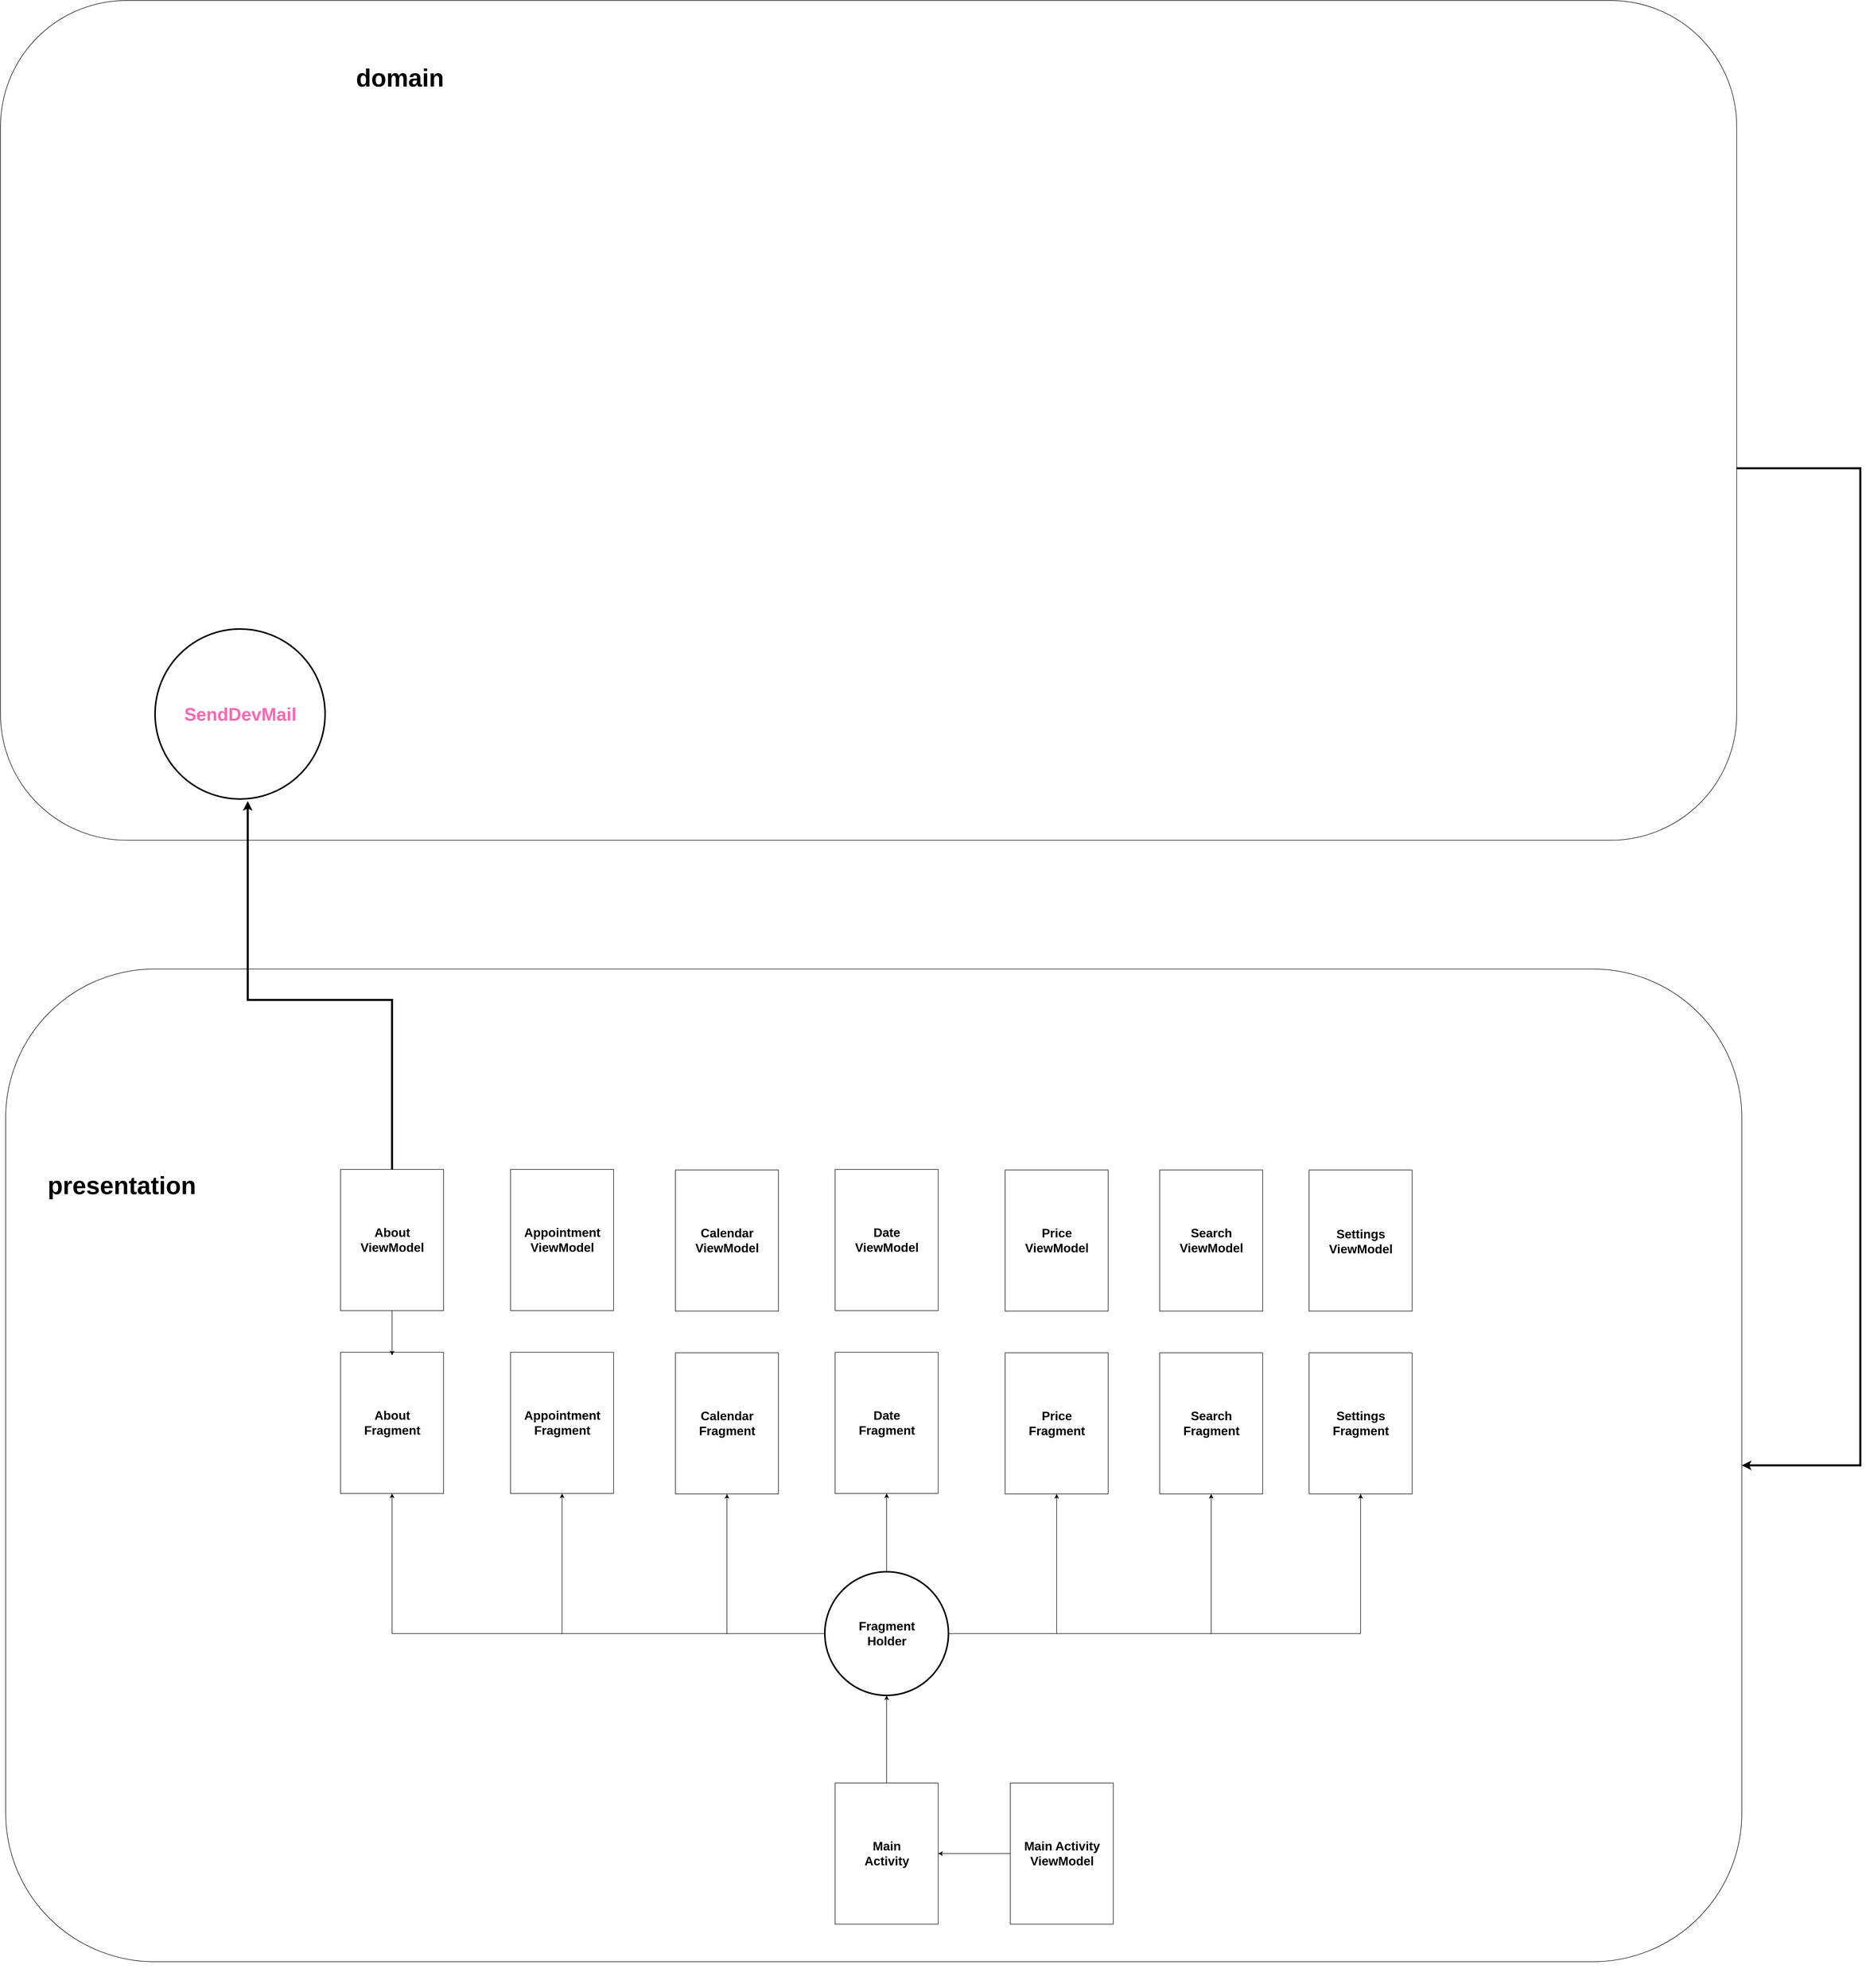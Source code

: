 <mxfile version="20.8.5" type="github">
  <diagram id="-fB192dCxYrc6BMrNV2s" name="Страница 1">
    <mxGraphModel dx="5477" dy="2274" grid="1" gridSize="10" guides="1" tooltips="1" connect="1" arrows="1" fold="1" page="1" pageScale="1" pageWidth="827" pageHeight="1169" math="0" shadow="0">
      <root>
        <mxCell id="0" />
        <mxCell id="1" parent="0" />
        <mxCell id="4gGjTpzzvBJ2QWFjTk4x-179" value="" style="group" vertex="1" connectable="0" parent="1">
          <mxGeometry x="-500" y="2860" width="2920" height="1807" as="geometry" />
        </mxCell>
        <mxCell id="4gGjTpzzvBJ2QWFjTk4x-28" value="" style="rounded=1;whiteSpace=wrap;html=1;" vertex="1" parent="4gGjTpzzvBJ2QWFjTk4x-179">
          <mxGeometry x="-450" y="-170" width="3370" height="1927" as="geometry" />
        </mxCell>
        <mxCell id="4gGjTpzzvBJ2QWFjTk4x-31" value="" style="swimlane;startSize=0;" vertex="1" parent="4gGjTpzzvBJ2QWFjTk4x-179">
          <mxGeometry x="850" y="220" width="200" height="274.074" as="geometry" />
        </mxCell>
        <mxCell id="4gGjTpzzvBJ2QWFjTk4x-93" value="Calendar&lt;br&gt;ViewModel" style="text;strokeColor=none;fillColor=none;html=1;fontSize=24;fontStyle=1;verticalAlign=middle;align=center;strokeWidth=3;" vertex="1" parent="4gGjTpzzvBJ2QWFjTk4x-31">
          <mxGeometry x="50" y="117.04" width="100" height="40" as="geometry" />
        </mxCell>
        <mxCell id="4gGjTpzzvBJ2QWFjTk4x-44" value="" style="swimlane;startSize=0;" vertex="1" parent="4gGjTpzzvBJ2QWFjTk4x-179">
          <mxGeometry x="850" y="574.926" width="200" height="274.074" as="geometry" />
        </mxCell>
        <mxCell id="4gGjTpzzvBJ2QWFjTk4x-94" value="Calendar&lt;br style=&quot;border-color: var(--border-color);&quot;&gt;Fragment" style="text;strokeColor=none;fillColor=none;html=1;fontSize=24;fontStyle=1;verticalAlign=middle;align=center;strokeWidth=3;" vertex="1" parent="4gGjTpzzvBJ2QWFjTk4x-179">
          <mxGeometry x="900" y="691.96" width="100" height="40" as="geometry" />
        </mxCell>
        <mxCell id="4gGjTpzzvBJ2QWFjTk4x-100" value="" style="swimlane;startSize=0;" vertex="1" parent="4gGjTpzzvBJ2QWFjTk4x-179">
          <mxGeometry x="530" y="219" width="200" height="274.074" as="geometry" />
        </mxCell>
        <mxCell id="4gGjTpzzvBJ2QWFjTk4x-101" value="Appointment&lt;br&gt;ViewModel" style="text;strokeColor=none;fillColor=none;html=1;fontSize=24;fontStyle=1;verticalAlign=middle;align=center;strokeWidth=3;" vertex="1" parent="4gGjTpzzvBJ2QWFjTk4x-100">
          <mxGeometry x="50" y="117.04" width="100" height="40" as="geometry" />
        </mxCell>
        <mxCell id="4gGjTpzzvBJ2QWFjTk4x-103" value="" style="swimlane;startSize=0;" vertex="1" parent="4gGjTpzzvBJ2QWFjTk4x-179">
          <mxGeometry x="530" y="573.926" width="200" height="274.074" as="geometry" />
        </mxCell>
        <mxCell id="4gGjTpzzvBJ2QWFjTk4x-104" value="Appointment&lt;br style=&quot;border-color: var(--border-color);&quot;&gt;Fragment" style="text;strokeColor=none;fillColor=none;html=1;fontSize=24;fontStyle=1;verticalAlign=middle;align=center;strokeWidth=3;" vertex="1" parent="4gGjTpzzvBJ2QWFjTk4x-179">
          <mxGeometry x="580" y="690.96" width="100" height="40" as="geometry" />
        </mxCell>
        <mxCell id="4gGjTpzzvBJ2QWFjTk4x-105" value="" style="swimlane;startSize=0;" vertex="1" parent="4gGjTpzzvBJ2QWFjTk4x-179">
          <mxGeometry x="1160" y="219" width="200" height="274.074" as="geometry" />
        </mxCell>
        <mxCell id="4gGjTpzzvBJ2QWFjTk4x-106" value="Date&lt;br&gt;ViewModel" style="text;strokeColor=none;fillColor=none;html=1;fontSize=24;fontStyle=1;verticalAlign=middle;align=center;strokeWidth=3;" vertex="1" parent="4gGjTpzzvBJ2QWFjTk4x-105">
          <mxGeometry x="50" y="117.04" width="100" height="40" as="geometry" />
        </mxCell>
        <mxCell id="4gGjTpzzvBJ2QWFjTk4x-108" value="" style="swimlane;startSize=0;" vertex="1" parent="4gGjTpzzvBJ2QWFjTk4x-179">
          <mxGeometry x="1160" y="573.926" width="200" height="274.074" as="geometry" />
        </mxCell>
        <mxCell id="4gGjTpzzvBJ2QWFjTk4x-109" value="Date&lt;br style=&quot;border-color: var(--border-color);&quot;&gt;Fragment" style="text;strokeColor=none;fillColor=none;html=1;fontSize=24;fontStyle=1;verticalAlign=middle;align=center;strokeWidth=3;" vertex="1" parent="4gGjTpzzvBJ2QWFjTk4x-179">
          <mxGeometry x="1210" y="690.96" width="100" height="40" as="geometry" />
        </mxCell>
        <mxCell id="4gGjTpzzvBJ2QWFjTk4x-110" value="" style="swimlane;startSize=0;" vertex="1" parent="4gGjTpzzvBJ2QWFjTk4x-179">
          <mxGeometry x="1490" y="220" width="200" height="274.074" as="geometry" />
        </mxCell>
        <mxCell id="4gGjTpzzvBJ2QWFjTk4x-111" value="Price&lt;br&gt;ViewModel" style="text;strokeColor=none;fillColor=none;html=1;fontSize=24;fontStyle=1;verticalAlign=middle;align=center;strokeWidth=3;" vertex="1" parent="4gGjTpzzvBJ2QWFjTk4x-110">
          <mxGeometry x="50" y="117.04" width="100" height="40" as="geometry" />
        </mxCell>
        <mxCell id="4gGjTpzzvBJ2QWFjTk4x-113" value="" style="swimlane;startSize=0;" vertex="1" parent="4gGjTpzzvBJ2QWFjTk4x-179">
          <mxGeometry x="1490" y="574.926" width="200" height="274.074" as="geometry" />
        </mxCell>
        <mxCell id="4gGjTpzzvBJ2QWFjTk4x-114" value="Price&lt;br style=&quot;border-color: var(--border-color);&quot;&gt;Fragment" style="text;strokeColor=none;fillColor=none;html=1;fontSize=24;fontStyle=1;verticalAlign=middle;align=center;strokeWidth=3;" vertex="1" parent="4gGjTpzzvBJ2QWFjTk4x-179">
          <mxGeometry x="1540" y="691.96" width="100" height="40" as="geometry" />
        </mxCell>
        <mxCell id="4gGjTpzzvBJ2QWFjTk4x-115" value="" style="swimlane;startSize=0;" vertex="1" parent="4gGjTpzzvBJ2QWFjTk4x-179">
          <mxGeometry x="1790" y="220" width="200" height="274.074" as="geometry" />
        </mxCell>
        <mxCell id="4gGjTpzzvBJ2QWFjTk4x-116" value="Search&lt;br&gt;ViewModel" style="text;strokeColor=none;fillColor=none;html=1;fontSize=24;fontStyle=1;verticalAlign=middle;align=center;strokeWidth=3;" vertex="1" parent="4gGjTpzzvBJ2QWFjTk4x-115">
          <mxGeometry x="50" y="117.04" width="100" height="40" as="geometry" />
        </mxCell>
        <mxCell id="4gGjTpzzvBJ2QWFjTk4x-118" value="" style="swimlane;startSize=0;" vertex="1" parent="4gGjTpzzvBJ2QWFjTk4x-179">
          <mxGeometry x="1790" y="574.926" width="200" height="274.074" as="geometry" />
        </mxCell>
        <mxCell id="4gGjTpzzvBJ2QWFjTk4x-119" value="Search&lt;br style=&quot;border-color: var(--border-color);&quot;&gt;Fragment" style="text;strokeColor=none;fillColor=none;html=1;fontSize=24;fontStyle=1;verticalAlign=middle;align=center;strokeWidth=3;" vertex="1" parent="4gGjTpzzvBJ2QWFjTk4x-179">
          <mxGeometry x="1840" y="691.96" width="100" height="40" as="geometry" />
        </mxCell>
        <mxCell id="4gGjTpzzvBJ2QWFjTk4x-120" value="" style="swimlane;startSize=0;" vertex="1" parent="4gGjTpzzvBJ2QWFjTk4x-179">
          <mxGeometry x="2080" y="220" width="200" height="274.074" as="geometry" />
        </mxCell>
        <mxCell id="4gGjTpzzvBJ2QWFjTk4x-121" value="Settings&lt;br&gt;ViewModel" style="text;strokeColor=none;fillColor=none;html=1;fontSize=24;fontStyle=1;verticalAlign=middle;align=center;strokeWidth=3;" vertex="1" parent="4gGjTpzzvBJ2QWFjTk4x-120">
          <mxGeometry x="50" y="117.04" width="100" height="42.96" as="geometry" />
        </mxCell>
        <mxCell id="4gGjTpzzvBJ2QWFjTk4x-123" value="" style="swimlane;startSize=0;" vertex="1" parent="4gGjTpzzvBJ2QWFjTk4x-179">
          <mxGeometry x="2080" y="574.926" width="200" height="274.074" as="geometry" />
        </mxCell>
        <mxCell id="4gGjTpzzvBJ2QWFjTk4x-124" value="Settings&lt;br style=&quot;border-color: var(--border-color);&quot;&gt;Fragment" style="text;strokeColor=none;fillColor=none;html=1;fontSize=24;fontStyle=1;verticalAlign=middle;align=center;strokeWidth=3;" vertex="1" parent="4gGjTpzzvBJ2QWFjTk4x-179">
          <mxGeometry x="2130" y="691.96" width="100" height="40" as="geometry" />
        </mxCell>
        <mxCell id="4gGjTpzzvBJ2QWFjTk4x-136" value="" style="group" vertex="1" connectable="0" parent="4gGjTpzzvBJ2QWFjTk4x-179">
          <mxGeometry x="1180" y="950" width="220" height="629" as="geometry" />
        </mxCell>
        <mxCell id="4gGjTpzzvBJ2QWFjTk4x-137" value="" style="swimlane;startSize=0;" vertex="1" parent="4gGjTpzzvBJ2QWFjTk4x-136">
          <mxGeometry x="-20" y="460" width="200" height="274.074" as="geometry" />
        </mxCell>
        <mxCell id="4gGjTpzzvBJ2QWFjTk4x-138" value="Main&lt;br&gt;Activity" style="text;strokeColor=none;fillColor=none;html=1;fontSize=24;fontStyle=1;verticalAlign=middle;align=center;strokeWidth=3;" vertex="1" parent="4gGjTpzzvBJ2QWFjTk4x-137">
          <mxGeometry x="50" y="117.04" width="100" height="40" as="geometry" />
        </mxCell>
        <mxCell id="4gGjTpzzvBJ2QWFjTk4x-165" style="edgeStyle=orthogonalEdgeStyle;rounded=0;orthogonalLoop=1;jettySize=auto;html=1;fontSize=48;" edge="1" parent="4gGjTpzzvBJ2QWFjTk4x-136" source="4gGjTpzzvBJ2QWFjTk4x-137" target="4gGjTpzzvBJ2QWFjTk4x-163">
          <mxGeometry relative="1" as="geometry">
            <mxPoint x="20" y="320" as="targetPoint" />
          </mxGeometry>
        </mxCell>
        <mxCell id="4gGjTpzzvBJ2QWFjTk4x-177" value="" style="group" vertex="1" connectable="0" parent="4gGjTpzzvBJ2QWFjTk4x-136">
          <mxGeometry x="-40" y="50" width="240" height="240" as="geometry" />
        </mxCell>
        <mxCell id="4gGjTpzzvBJ2QWFjTk4x-163" value="" style="ellipse;whiteSpace=wrap;html=1;aspect=fixed;strokeWidth=3;fontSize=48;" vertex="1" parent="4gGjTpzzvBJ2QWFjTk4x-177">
          <mxGeometry width="240" height="240" as="geometry" />
        </mxCell>
        <mxCell id="4gGjTpzzvBJ2QWFjTk4x-166" value="Fragment&lt;br&gt;Holder" style="text;strokeColor=none;fillColor=none;html=1;fontSize=24;fontStyle=1;verticalAlign=middle;align=center;strokeWidth=3;" vertex="1" parent="4gGjTpzzvBJ2QWFjTk4x-177">
          <mxGeometry x="70" y="100" width="100" height="40" as="geometry" />
        </mxCell>
        <mxCell id="4gGjTpzzvBJ2QWFjTk4x-142" style="edgeStyle=orthogonalEdgeStyle;rounded=0;orthogonalLoop=1;jettySize=auto;html=1;entryX=1;entryY=0.5;entryDx=0;entryDy=0;fontSize=48;" edge="1" parent="4gGjTpzzvBJ2QWFjTk4x-179" source="4gGjTpzzvBJ2QWFjTk4x-140" target="4gGjTpzzvBJ2QWFjTk4x-137">
          <mxGeometry relative="1" as="geometry" />
        </mxCell>
        <mxCell id="4gGjTpzzvBJ2QWFjTk4x-140" value="" style="swimlane;startSize=0;" vertex="1" parent="4gGjTpzzvBJ2QWFjTk4x-179">
          <mxGeometry x="1500" y="1409.996" width="200" height="274.074" as="geometry" />
        </mxCell>
        <mxCell id="4gGjTpzzvBJ2QWFjTk4x-141" value="Main Activity&lt;br&gt;ViewModel" style="text;strokeColor=none;fillColor=none;html=1;fontSize=24;fontStyle=1;verticalAlign=middle;align=center;strokeWidth=3;" vertex="1" parent="4gGjTpzzvBJ2QWFjTk4x-179">
          <mxGeometry x="1550" y="1527.03" width="100" height="40" as="geometry" />
        </mxCell>
        <mxCell id="4gGjTpzzvBJ2QWFjTk4x-170" style="edgeStyle=orthogonalEdgeStyle;rounded=0;orthogonalLoop=1;jettySize=auto;html=1;entryX=0.5;entryY=1;entryDx=0;entryDy=0;fontSize=48;" edge="1" parent="4gGjTpzzvBJ2QWFjTk4x-179" source="4gGjTpzzvBJ2QWFjTk4x-163" target="4gGjTpzzvBJ2QWFjTk4x-98">
          <mxGeometry relative="1" as="geometry" />
        </mxCell>
        <mxCell id="4gGjTpzzvBJ2QWFjTk4x-171" style="edgeStyle=orthogonalEdgeStyle;rounded=0;orthogonalLoop=1;jettySize=auto;html=1;entryX=0.5;entryY=1;entryDx=0;entryDy=0;fontSize=48;" edge="1" parent="4gGjTpzzvBJ2QWFjTk4x-179" source="4gGjTpzzvBJ2QWFjTk4x-163" target="4gGjTpzzvBJ2QWFjTk4x-103">
          <mxGeometry relative="1" as="geometry" />
        </mxCell>
        <mxCell id="4gGjTpzzvBJ2QWFjTk4x-172" style="edgeStyle=orthogonalEdgeStyle;rounded=0;orthogonalLoop=1;jettySize=auto;html=1;entryX=0.5;entryY=1;entryDx=0;entryDy=0;fontSize=48;" edge="1" parent="4gGjTpzzvBJ2QWFjTk4x-179" source="4gGjTpzzvBJ2QWFjTk4x-163" target="4gGjTpzzvBJ2QWFjTk4x-44">
          <mxGeometry relative="1" as="geometry" />
        </mxCell>
        <mxCell id="4gGjTpzzvBJ2QWFjTk4x-173" style="edgeStyle=orthogonalEdgeStyle;rounded=0;orthogonalLoop=1;jettySize=auto;html=1;entryX=0.5;entryY=1;entryDx=0;entryDy=0;fontSize=48;" edge="1" parent="4gGjTpzzvBJ2QWFjTk4x-179" source="4gGjTpzzvBJ2QWFjTk4x-163" target="4gGjTpzzvBJ2QWFjTk4x-108">
          <mxGeometry relative="1" as="geometry" />
        </mxCell>
        <mxCell id="4gGjTpzzvBJ2QWFjTk4x-174" style="edgeStyle=orthogonalEdgeStyle;rounded=0;orthogonalLoop=1;jettySize=auto;html=1;entryX=0.5;entryY=1;entryDx=0;entryDy=0;fontSize=48;" edge="1" parent="4gGjTpzzvBJ2QWFjTk4x-179" source="4gGjTpzzvBJ2QWFjTk4x-163" target="4gGjTpzzvBJ2QWFjTk4x-113">
          <mxGeometry relative="1" as="geometry" />
        </mxCell>
        <mxCell id="4gGjTpzzvBJ2QWFjTk4x-175" style="edgeStyle=orthogonalEdgeStyle;rounded=0;orthogonalLoop=1;jettySize=auto;html=1;entryX=0.5;entryY=1;entryDx=0;entryDy=0;fontSize=48;" edge="1" parent="4gGjTpzzvBJ2QWFjTk4x-179" source="4gGjTpzzvBJ2QWFjTk4x-163" target="4gGjTpzzvBJ2QWFjTk4x-118">
          <mxGeometry relative="1" as="geometry" />
        </mxCell>
        <mxCell id="4gGjTpzzvBJ2QWFjTk4x-176" style="edgeStyle=orthogonalEdgeStyle;rounded=0;orthogonalLoop=1;jettySize=auto;html=1;entryX=0.5;entryY=1;entryDx=0;entryDy=0;fontSize=48;" edge="1" parent="4gGjTpzzvBJ2QWFjTk4x-179" source="4gGjTpzzvBJ2QWFjTk4x-163" target="4gGjTpzzvBJ2QWFjTk4x-123">
          <mxGeometry relative="1" as="geometry" />
        </mxCell>
        <mxCell id="4gGjTpzzvBJ2QWFjTk4x-178" style="edgeStyle=orthogonalEdgeStyle;rounded=0;orthogonalLoop=1;jettySize=auto;html=1;fontSize=48;" edge="1" parent="4gGjTpzzvBJ2QWFjTk4x-179" source="4gGjTpzzvBJ2QWFjTk4x-95">
          <mxGeometry relative="1" as="geometry">
            <mxPoint x="300" y="580" as="targetPoint" />
          </mxGeometry>
        </mxCell>
        <mxCell id="4gGjTpzzvBJ2QWFjTk4x-29" value="presentation" style="text;strokeColor=none;fillColor=none;html=1;fontSize=48;fontStyle=1;verticalAlign=middle;align=center;strokeWidth=3;" vertex="1" parent="4gGjTpzzvBJ2QWFjTk4x-179">
          <mxGeometry x="-310" y="230" width="170" height="40" as="geometry" />
        </mxCell>
        <mxCell id="4gGjTpzzvBJ2QWFjTk4x-95" value="" style="swimlane;startSize=0;" vertex="1" parent="4gGjTpzzvBJ2QWFjTk4x-179">
          <mxGeometry x="200" y="219" width="200" height="274.074" as="geometry" />
        </mxCell>
        <mxCell id="4gGjTpzzvBJ2QWFjTk4x-96" value="About&lt;br&gt;ViewModel" style="text;strokeColor=none;fillColor=none;html=1;fontSize=24;fontStyle=1;verticalAlign=middle;align=center;strokeWidth=3;" vertex="1" parent="4gGjTpzzvBJ2QWFjTk4x-95">
          <mxGeometry x="50" y="117.04" width="100" height="40" as="geometry" />
        </mxCell>
        <mxCell id="4gGjTpzzvBJ2QWFjTk4x-98" value="" style="swimlane;startSize=0;" vertex="1" parent="4gGjTpzzvBJ2QWFjTk4x-179">
          <mxGeometry x="200" y="573.926" width="200" height="274.074" as="geometry" />
        </mxCell>
        <mxCell id="4gGjTpzzvBJ2QWFjTk4x-99" value="About&lt;br style=&quot;border-color: var(--border-color);&quot;&gt;Fragment" style="text;strokeColor=none;fillColor=none;html=1;fontSize=24;fontStyle=1;verticalAlign=middle;align=center;strokeWidth=3;" vertex="1" parent="4gGjTpzzvBJ2QWFjTk4x-179">
          <mxGeometry x="250" y="690.96" width="100" height="40" as="geometry" />
        </mxCell>
        <mxCell id="4gGjTpzzvBJ2QWFjTk4x-234" style="edgeStyle=orthogonalEdgeStyle;rounded=0;jumpSize=11;orthogonalLoop=1;jettySize=auto;html=1;strokeWidth=4;fontSize=48;entryX=1;entryY=0.5;entryDx=0;entryDy=0;" edge="1" parent="1" source="4gGjTpzzvBJ2QWFjTk4x-230" target="4gGjTpzzvBJ2QWFjTk4x-28">
          <mxGeometry relative="1" as="geometry">
            <mxPoint x="2470" y="3890" as="targetPoint" />
            <Array as="points">
              <mxPoint x="2650" y="1718" />
              <mxPoint x="2650" y="3654" />
            </Array>
          </mxGeometry>
        </mxCell>
        <mxCell id="4gGjTpzzvBJ2QWFjTk4x-230" value="" style="rounded=1;whiteSpace=wrap;html=1;" vertex="1" parent="1">
          <mxGeometry x="-960" y="810" width="3370" height="1630" as="geometry" />
        </mxCell>
        <mxCell id="4gGjTpzzvBJ2QWFjTk4x-231" value="domain" style="text;strokeColor=none;fillColor=none;html=1;fontSize=48;fontStyle=1;verticalAlign=middle;align=center;strokeWidth=3;" vertex="1" parent="1">
          <mxGeometry x="-270" y="940" width="170" height="40" as="geometry" />
        </mxCell>
        <mxCell id="4gGjTpzzvBJ2QWFjTk4x-236" value="" style="ellipse;whiteSpace=wrap;html=1;aspect=fixed;strokeWidth=3;fontSize=48;" vertex="1" parent="1">
          <mxGeometry x="-660" y="2030" width="330" height="330" as="geometry" />
        </mxCell>
        <mxCell id="4gGjTpzzvBJ2QWFjTk4x-237" value="SendDevMail" style="text;strokeColor=none;fillColor=none;html=1;fontSize=35;fontStyle=1;verticalAlign=middle;align=center;strokeWidth=3;fontColor=#FF66B3;" vertex="1" parent="1">
          <mxGeometry x="-545" y="2175" width="100" height="40" as="geometry" />
        </mxCell>
        <mxCell id="4gGjTpzzvBJ2QWFjTk4x-238" style="edgeStyle=orthogonalEdgeStyle;rounded=0;jumpSize=11;orthogonalLoop=1;jettySize=auto;html=1;entryX=0.545;entryY=1.012;entryDx=0;entryDy=0;entryPerimeter=0;strokeWidth=4;fontSize=35;exitX=0.5;exitY=0;exitDx=0;exitDy=0;" edge="1" parent="1" source="4gGjTpzzvBJ2QWFjTk4x-95" target="4gGjTpzzvBJ2QWFjTk4x-236">
          <mxGeometry relative="1" as="geometry">
            <Array as="points">
              <mxPoint x="-200" y="2750" />
              <mxPoint x="-480" y="2750" />
            </Array>
          </mxGeometry>
        </mxCell>
      </root>
    </mxGraphModel>
  </diagram>
</mxfile>
